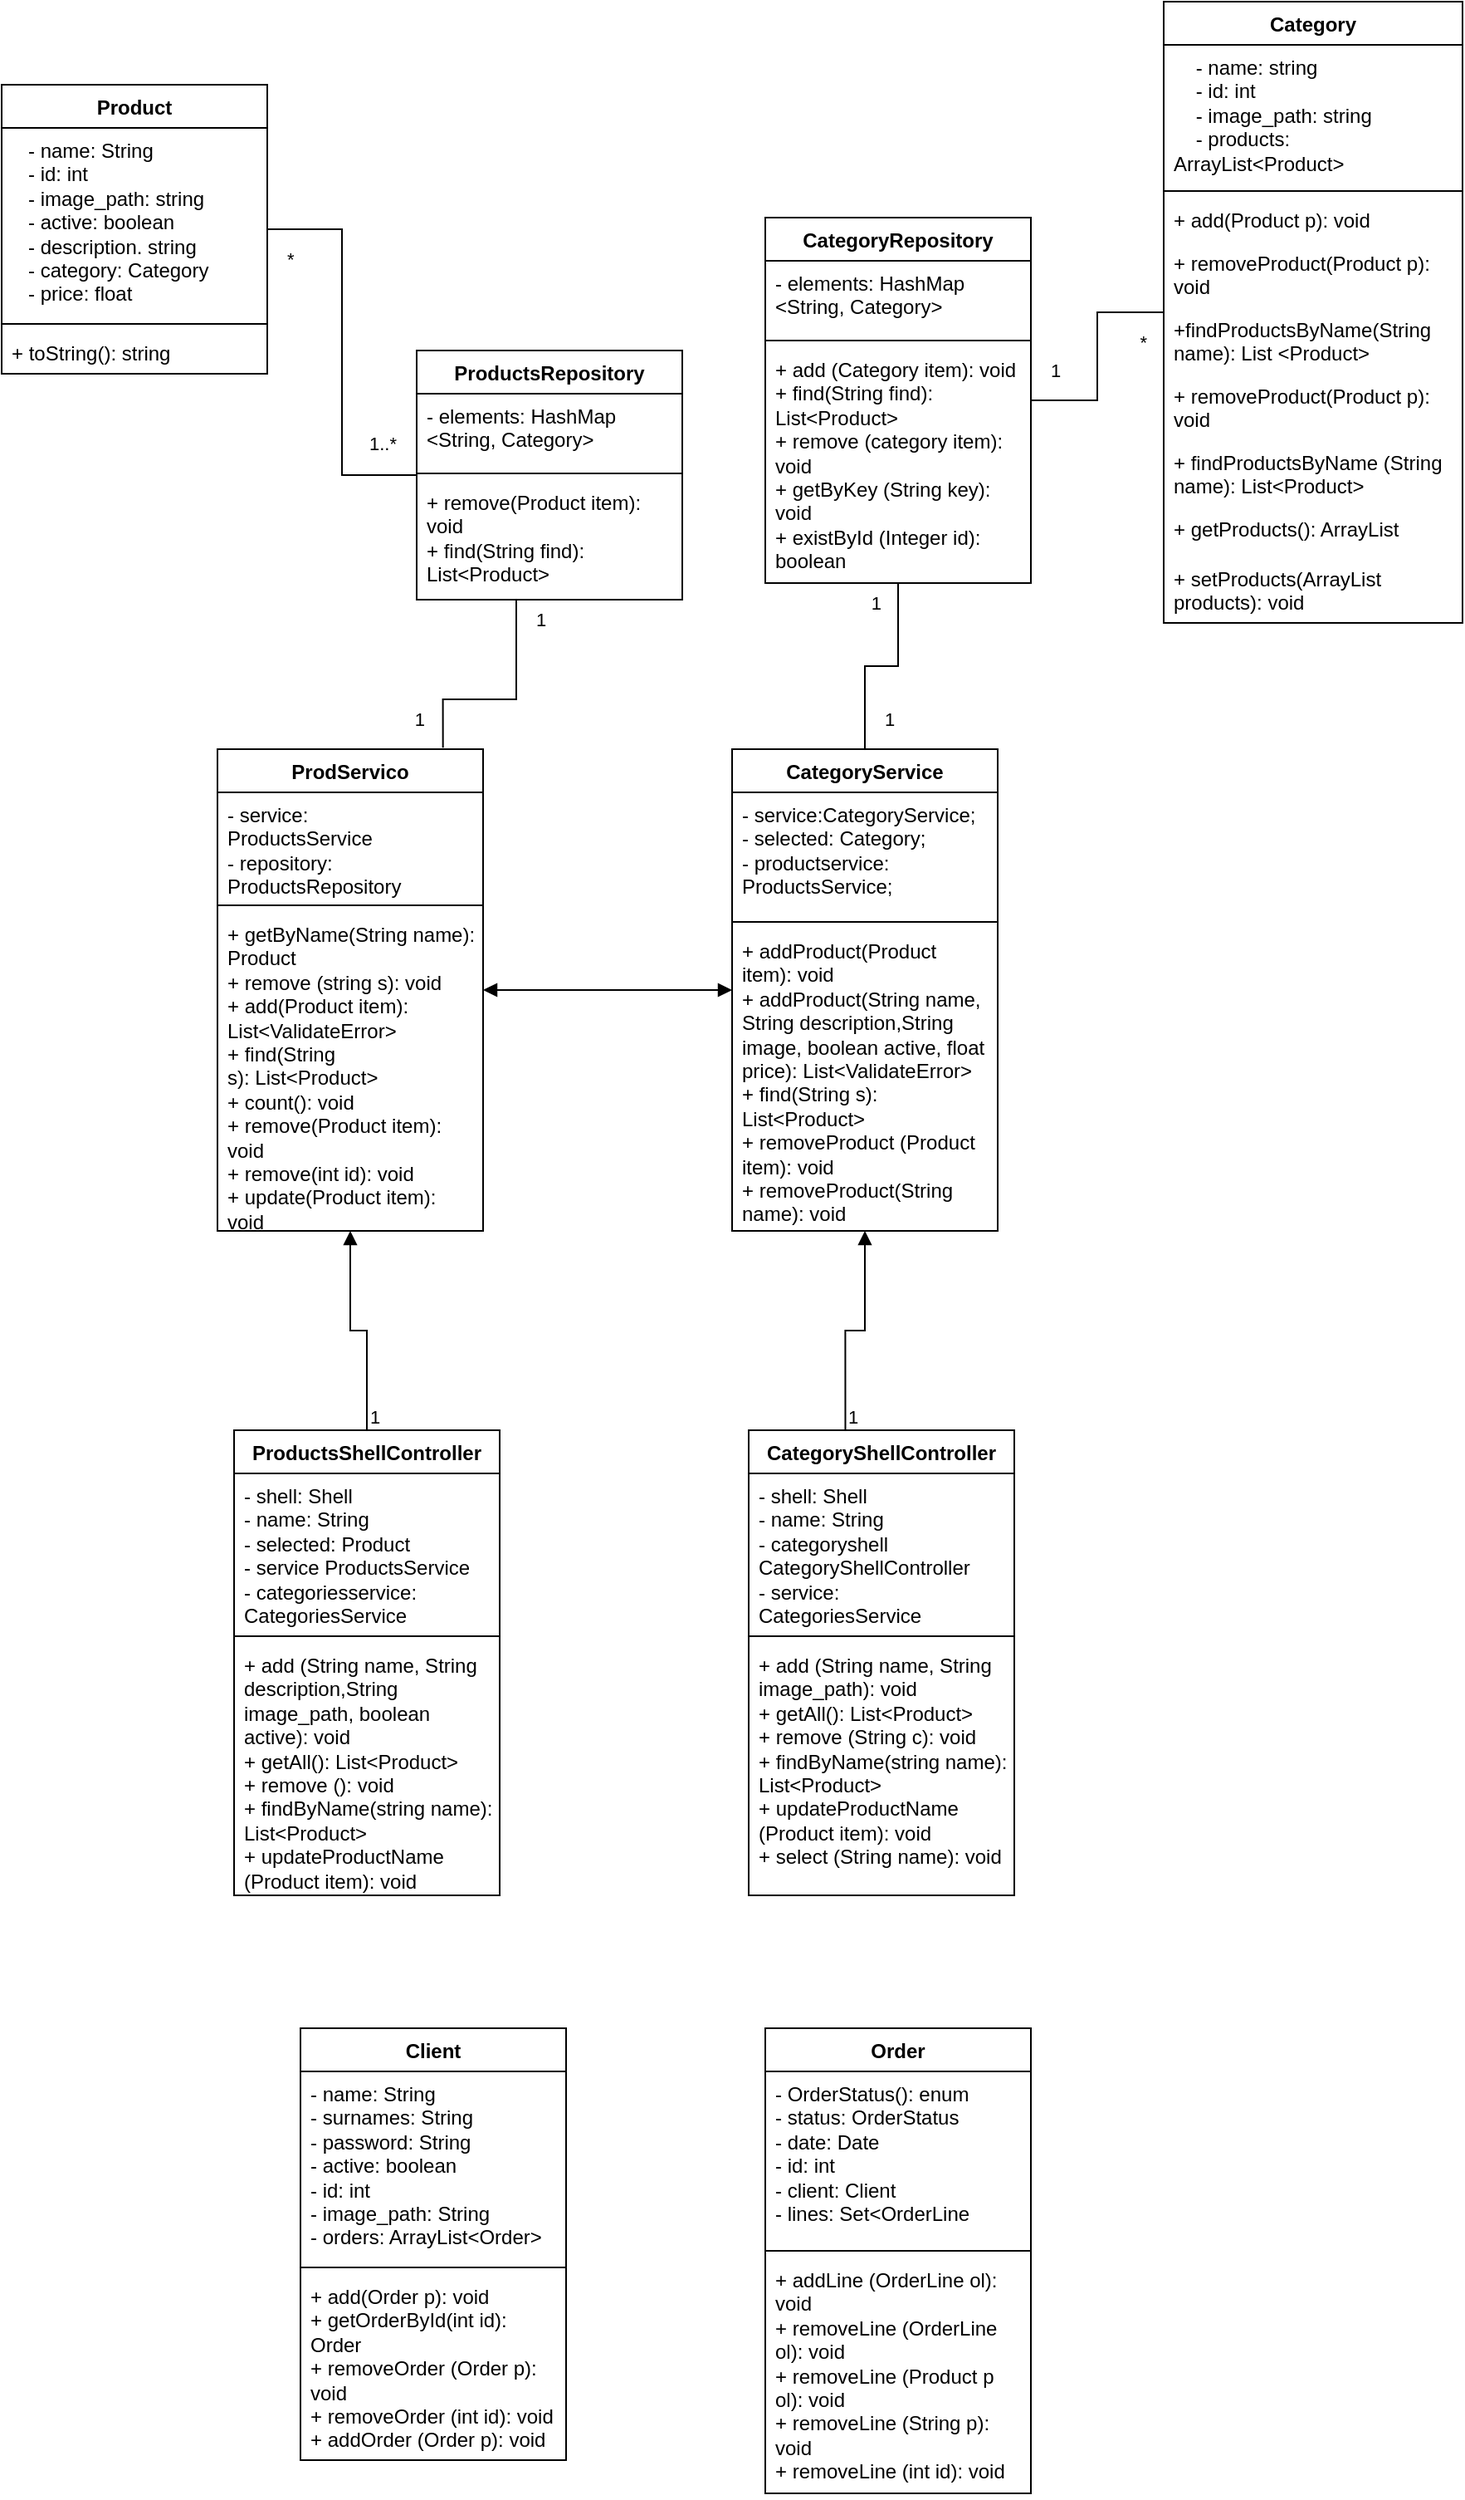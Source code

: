 <mxfile version="21.3.6" type="device">
  <diagram id="9FxBVaNSTdedIZLcY1Lx" name="Página-1">
    <mxGraphModel dx="3407" dy="2315" grid="1" gridSize="10" guides="1" tooltips="1" connect="1" arrows="1" fold="1" page="1" pageScale="1" pageWidth="827" pageHeight="1169" math="0" shadow="0">
      <root>
        <mxCell id="0" />
        <mxCell id="1" parent="0" />
        <mxCell id="GBz9j5gno75t9gg0X16z-1" value="Product" style="swimlane;fontStyle=1;align=center;verticalAlign=top;childLayout=stackLayout;horizontal=1;startSize=26;horizontalStack=0;resizeParent=1;resizeParentMax=0;resizeLast=0;collapsible=1;marginBottom=0;whiteSpace=wrap;html=1;" parent="1" vertex="1">
          <mxGeometry x="-30" y="-370" width="160" height="174" as="geometry" />
        </mxCell>
        <mxCell id="GBz9j5gno75t9gg0X16z-2" value="&lt;div&gt;&amp;nbsp; &amp;nbsp;- name: String&lt;/div&gt;&lt;div&gt;&amp;nbsp; &amp;nbsp;- id: int&lt;/div&gt;&lt;div&gt;&amp;nbsp; &amp;nbsp;- image_path: string&lt;/div&gt;&lt;div&gt;&amp;nbsp; &amp;nbsp;- active: boolean&lt;/div&gt;&lt;div&gt;&amp;nbsp; &amp;nbsp;- description. string&lt;/div&gt;&lt;div&gt;&amp;nbsp; &amp;nbsp;- category: Category&lt;/div&gt;&lt;div&gt;&amp;nbsp; &amp;nbsp;- price: float&lt;/div&gt;" style="text;strokeColor=none;fillColor=none;align=left;verticalAlign=top;spacingLeft=4;spacingRight=4;overflow=hidden;rotatable=0;points=[[0,0.5],[1,0.5]];portConstraint=eastwest;whiteSpace=wrap;html=1;" parent="GBz9j5gno75t9gg0X16z-1" vertex="1">
          <mxGeometry y="26" width="160" height="114" as="geometry" />
        </mxCell>
        <mxCell id="GBz9j5gno75t9gg0X16z-3" value="" style="line;strokeWidth=1;fillColor=none;align=left;verticalAlign=middle;spacingTop=-1;spacingLeft=3;spacingRight=3;rotatable=0;labelPosition=right;points=[];portConstraint=eastwest;strokeColor=inherit;" parent="GBz9j5gno75t9gg0X16z-1" vertex="1">
          <mxGeometry y="140" width="160" height="8" as="geometry" />
        </mxCell>
        <mxCell id="GBz9j5gno75t9gg0X16z-4" value="+ toString(): string" style="text;strokeColor=none;fillColor=none;align=left;verticalAlign=top;spacingLeft=4;spacingRight=4;overflow=hidden;rotatable=0;points=[[0,0.5],[1,0.5]];portConstraint=eastwest;whiteSpace=wrap;html=1;" parent="GBz9j5gno75t9gg0X16z-1" vertex="1">
          <mxGeometry y="148" width="160" height="26" as="geometry" />
        </mxCell>
        <mxCell id="GBz9j5gno75t9gg0X16z-5" value="Category" style="swimlane;fontStyle=1;align=center;verticalAlign=top;childLayout=stackLayout;horizontal=1;startSize=26;horizontalStack=0;resizeParent=1;resizeParentMax=0;resizeLast=0;collapsible=1;marginBottom=0;whiteSpace=wrap;html=1;" parent="1" vertex="1">
          <mxGeometry x="670" y="-420" width="180" height="374" as="geometry" />
        </mxCell>
        <mxCell id="GBz9j5gno75t9gg0X16z-6" value="&lt;div&gt;&amp;nbsp; &amp;nbsp; - name: string&lt;/div&gt;&lt;div&gt;&amp;nbsp; &amp;nbsp; - id: int&lt;/div&gt;&lt;div&gt;&amp;nbsp; &amp;nbsp; - image_path: string&lt;/div&gt;&lt;div&gt;&lt;span style=&quot;background-color: initial;&quot;&gt;&amp;nbsp; &amp;nbsp; - products:&amp;nbsp;&lt;/span&gt;&lt;br&gt;&lt;/div&gt;ArrayList&amp;lt;Product&amp;gt;" style="text;strokeColor=none;fillColor=none;align=left;verticalAlign=top;spacingLeft=4;spacingRight=4;overflow=hidden;rotatable=0;points=[[0,0.5],[1,0.5]];portConstraint=eastwest;whiteSpace=wrap;html=1;" parent="GBz9j5gno75t9gg0X16z-5" vertex="1">
          <mxGeometry y="26" width="180" height="84" as="geometry" />
        </mxCell>
        <mxCell id="GBz9j5gno75t9gg0X16z-7" value="" style="line;strokeWidth=1;fillColor=none;align=left;verticalAlign=middle;spacingTop=-1;spacingLeft=3;spacingRight=3;rotatable=0;labelPosition=right;points=[];portConstraint=eastwest;strokeColor=inherit;" parent="GBz9j5gno75t9gg0X16z-5" vertex="1">
          <mxGeometry y="110" width="180" height="8" as="geometry" />
        </mxCell>
        <mxCell id="GBz9j5gno75t9gg0X16z-8" value="+ add(Product p): void" style="text;strokeColor=none;fillColor=none;align=left;verticalAlign=top;spacingLeft=4;spacingRight=4;overflow=hidden;rotatable=0;points=[[0,0.5],[1,0.5]];portConstraint=eastwest;whiteSpace=wrap;html=1;" parent="GBz9j5gno75t9gg0X16z-5" vertex="1">
          <mxGeometry y="118" width="180" height="26" as="geometry" />
        </mxCell>
        <mxCell id="GBz9j5gno75t9gg0X16z-11" value="+ removeProduct(Product p): void&amp;nbsp;" style="text;strokeColor=none;fillColor=none;align=left;verticalAlign=top;spacingLeft=4;spacingRight=4;overflow=hidden;rotatable=0;points=[[0,0.5],[1,0.5]];portConstraint=eastwest;whiteSpace=wrap;html=1;" parent="GBz9j5gno75t9gg0X16z-5" vertex="1">
          <mxGeometry y="144" width="180" height="40" as="geometry" />
        </mxCell>
        <mxCell id="GBz9j5gno75t9gg0X16z-12" value="+findProductsByName(String name): List &amp;lt;Product&amp;gt;" style="text;strokeColor=none;fillColor=none;align=left;verticalAlign=top;spacingLeft=4;spacingRight=4;overflow=hidden;rotatable=0;points=[[0,0.5],[1,0.5]];portConstraint=eastwest;whiteSpace=wrap;html=1;" parent="GBz9j5gno75t9gg0X16z-5" vertex="1">
          <mxGeometry y="184" width="180" height="40" as="geometry" />
        </mxCell>
        <mxCell id="GBz9j5gno75t9gg0X16z-14" value="+ removeProduct(Product p): void" style="text;strokeColor=none;fillColor=none;align=left;verticalAlign=top;spacingLeft=4;spacingRight=4;overflow=hidden;rotatable=0;points=[[0,0.5],[1,0.5]];portConstraint=eastwest;whiteSpace=wrap;html=1;" parent="GBz9j5gno75t9gg0X16z-5" vertex="1">
          <mxGeometry y="224" width="180" height="40" as="geometry" />
        </mxCell>
        <mxCell id="GBz9j5gno75t9gg0X16z-15" value="&lt;div&gt;+ findProductsByName (String name): List&amp;lt;Product&amp;gt;&lt;br&gt;&lt;/div&gt;" style="text;strokeColor=none;fillColor=none;align=left;verticalAlign=top;spacingLeft=4;spacingRight=4;overflow=hidden;rotatable=0;points=[[0,0.5],[1,0.5]];portConstraint=eastwest;whiteSpace=wrap;html=1;" parent="GBz9j5gno75t9gg0X16z-5" vertex="1">
          <mxGeometry y="264" width="180" height="40" as="geometry" />
        </mxCell>
        <mxCell id="GBz9j5gno75t9gg0X16z-17" value="+ getProducts(): ArrayList" style="text;strokeColor=none;fillColor=none;align=left;verticalAlign=top;spacingLeft=4;spacingRight=4;overflow=hidden;rotatable=0;points=[[0,0.5],[1,0.5]];portConstraint=eastwest;whiteSpace=wrap;html=1;" parent="GBz9j5gno75t9gg0X16z-5" vertex="1">
          <mxGeometry y="304" width="180" height="30" as="geometry" />
        </mxCell>
        <mxCell id="GBz9j5gno75t9gg0X16z-18" value="+ setProducts(ArrayList products): void" style="text;strokeColor=none;fillColor=none;align=left;verticalAlign=top;spacingLeft=4;spacingRight=4;overflow=hidden;rotatable=0;points=[[0,0.5],[1,0.5]];portConstraint=eastwest;whiteSpace=wrap;html=1;" parent="GBz9j5gno75t9gg0X16z-5" vertex="1">
          <mxGeometry y="334" width="180" height="40" as="geometry" />
        </mxCell>
        <mxCell id="GBz9j5gno75t9gg0X16z-19" value="ProdServico" style="swimlane;fontStyle=1;align=center;verticalAlign=top;childLayout=stackLayout;horizontal=1;startSize=26;horizontalStack=0;resizeParent=1;resizeParentMax=0;resizeLast=0;collapsible=1;marginBottom=0;whiteSpace=wrap;html=1;" parent="1" vertex="1">
          <mxGeometry x="100" y="30" width="160" height="290" as="geometry" />
        </mxCell>
        <mxCell id="GBz9j5gno75t9gg0X16z-20" value="&lt;div&gt;- service:&lt;/div&gt;ProductsService&amp;nbsp;&lt;div&gt;-&lt;span style=&quot;background-color: initial;&quot;&gt;&amp;nbsp;repository:&amp;nbsp;&lt;/span&gt;&lt;/div&gt;ProductsRepository" style="text;strokeColor=none;fillColor=none;align=left;verticalAlign=top;spacingLeft=4;spacingRight=4;overflow=hidden;rotatable=0;points=[[0,0.5],[1,0.5]];portConstraint=eastwest;whiteSpace=wrap;html=1;" parent="GBz9j5gno75t9gg0X16z-19" vertex="1">
          <mxGeometry y="26" width="160" height="64" as="geometry" />
        </mxCell>
        <mxCell id="GBz9j5gno75t9gg0X16z-21" value="" style="line;strokeWidth=1;fillColor=none;align=left;verticalAlign=middle;spacingTop=-1;spacingLeft=3;spacingRight=3;rotatable=0;labelPosition=right;points=[];portConstraint=eastwest;strokeColor=inherit;" parent="GBz9j5gno75t9gg0X16z-19" vertex="1">
          <mxGeometry y="90" width="160" height="8" as="geometry" />
        </mxCell>
        <mxCell id="GBz9j5gno75t9gg0X16z-22" value="+ getByName(String name): Product&lt;br&gt;+ remove (string s): void&lt;br&gt;+ add(Product item): List&amp;lt;ValidateError&amp;gt;&lt;br&gt;+ find(String s):&amp;nbsp;List&amp;lt;Product&amp;gt;&amp;nbsp;&lt;br&gt;+ count(): void&lt;br&gt;+&amp;nbsp;remove(Product item): void&lt;br&gt;+&amp;nbsp;remove(int id): void&lt;br&gt;+&amp;nbsp;update(Product item): void&lt;br&gt;&lt;br&gt;" style="text;strokeColor=none;fillColor=none;align=left;verticalAlign=top;spacingLeft=4;spacingRight=4;overflow=hidden;rotatable=0;points=[[0,0.5],[1,0.5]];portConstraint=eastwest;whiteSpace=wrap;html=1;" parent="GBz9j5gno75t9gg0X16z-19" vertex="1">
          <mxGeometry y="98" width="160" height="192" as="geometry" />
        </mxCell>
        <mxCell id="qbdBDu4365z51WwaRiKf-1" value="CategoryService" style="swimlane;fontStyle=1;align=center;verticalAlign=top;childLayout=stackLayout;horizontal=1;startSize=26;horizontalStack=0;resizeParent=1;resizeParentMax=0;resizeLast=0;collapsible=1;marginBottom=0;whiteSpace=wrap;html=1;" parent="1" vertex="1">
          <mxGeometry x="410" y="30" width="160" height="290" as="geometry" />
        </mxCell>
        <mxCell id="qbdBDu4365z51WwaRiKf-2" value="- service:CategoryService;&lt;br&gt;- selected: Category;&lt;br&gt;- productservice: ProductsService;" style="text;strokeColor=none;fillColor=none;align=left;verticalAlign=top;spacingLeft=4;spacingRight=4;overflow=hidden;rotatable=0;points=[[0,0.5],[1,0.5]];portConstraint=eastwest;whiteSpace=wrap;html=1;" parent="qbdBDu4365z51WwaRiKf-1" vertex="1">
          <mxGeometry y="26" width="160" height="74" as="geometry" />
        </mxCell>
        <mxCell id="qbdBDu4365z51WwaRiKf-3" value="" style="line;strokeWidth=1;fillColor=none;align=left;verticalAlign=middle;spacingTop=-1;spacingLeft=3;spacingRight=3;rotatable=0;labelPosition=right;points=[];portConstraint=eastwest;strokeColor=inherit;" parent="qbdBDu4365z51WwaRiKf-1" vertex="1">
          <mxGeometry y="100" width="160" height="8" as="geometry" />
        </mxCell>
        <mxCell id="qbdBDu4365z51WwaRiKf-4" value="+ addProduct(Product item): void&lt;br&gt;+ addProduct(String name, String description,String image, boolean active, float price): List&amp;lt;ValidateError&amp;gt;&lt;br&gt;+ find(String s): List&amp;lt;Product&amp;gt;&lt;br&gt;+ removeProduct (Product item): void&lt;br&gt;+ removeProduct(String name): void&lt;br&gt;" style="text;strokeColor=none;fillColor=none;align=left;verticalAlign=top;spacingLeft=4;spacingRight=4;overflow=hidden;rotatable=0;points=[[0,0.5],[1,0.5]];portConstraint=eastwest;whiteSpace=wrap;html=1;" parent="qbdBDu4365z51WwaRiKf-1" vertex="1">
          <mxGeometry y="108" width="160" height="182" as="geometry" />
        </mxCell>
        <mxCell id="qbdBDu4365z51WwaRiKf-5" value="" style="endArrow=block;startArrow=block;endFill=1;startFill=1;html=1;rounded=0;" parent="1" source="GBz9j5gno75t9gg0X16z-19" target="qbdBDu4365z51WwaRiKf-1" edge="1">
          <mxGeometry width="160" relative="1" as="geometry">
            <mxPoint x="610" y="100" as="sourcePoint" />
            <mxPoint x="770" y="100" as="targetPoint" />
          </mxGeometry>
        </mxCell>
        <mxCell id="qbdBDu4365z51WwaRiKf-6" value="ProductsRepository" style="swimlane;fontStyle=1;align=center;verticalAlign=top;childLayout=stackLayout;horizontal=1;startSize=26;horizontalStack=0;resizeParent=1;resizeParentMax=0;resizeLast=0;collapsible=1;marginBottom=0;whiteSpace=wrap;html=1;" parent="1" vertex="1">
          <mxGeometry x="220" y="-210" width="160" height="150" as="geometry" />
        </mxCell>
        <mxCell id="qbdBDu4365z51WwaRiKf-7" value="- elements: HashMap &amp;lt;String, Category&amp;gt;" style="text;strokeColor=none;fillColor=none;align=left;verticalAlign=top;spacingLeft=4;spacingRight=4;overflow=hidden;rotatable=0;points=[[0,0.5],[1,0.5]];portConstraint=eastwest;whiteSpace=wrap;html=1;" parent="qbdBDu4365z51WwaRiKf-6" vertex="1">
          <mxGeometry y="26" width="160" height="44" as="geometry" />
        </mxCell>
        <mxCell id="qbdBDu4365z51WwaRiKf-8" value="" style="line;strokeWidth=1;fillColor=none;align=left;verticalAlign=middle;spacingTop=-1;spacingLeft=3;spacingRight=3;rotatable=0;labelPosition=right;points=[];portConstraint=eastwest;strokeColor=inherit;" parent="qbdBDu4365z51WwaRiKf-6" vertex="1">
          <mxGeometry y="70" width="160" height="8" as="geometry" />
        </mxCell>
        <mxCell id="qbdBDu4365z51WwaRiKf-9" value="+ remove(Product item): void&lt;br&gt;+ find(String find): List&amp;lt;Product&amp;gt;&amp;nbsp;" style="text;strokeColor=none;fillColor=none;align=left;verticalAlign=top;spacingLeft=4;spacingRight=4;overflow=hidden;rotatable=0;points=[[0,0.5],[1,0.5]];portConstraint=eastwest;whiteSpace=wrap;html=1;" parent="qbdBDu4365z51WwaRiKf-6" vertex="1">
          <mxGeometry y="78" width="160" height="72" as="geometry" />
        </mxCell>
        <mxCell id="qbdBDu4365z51WwaRiKf-10" value="" style="endArrow=none;html=1;edgeStyle=orthogonalEdgeStyle;rounded=0;" parent="1" source="GBz9j5gno75t9gg0X16z-1" target="qbdBDu4365z51WwaRiKf-6" edge="1">
          <mxGeometry relative="1" as="geometry">
            <mxPoint x="130" y="290" as="sourcePoint" />
            <mxPoint x="290" y="290" as="targetPoint" />
          </mxGeometry>
        </mxCell>
        <mxCell id="qbdBDu4365z51WwaRiKf-11" value="*" style="edgeLabel;resizable=0;html=1;align=left;verticalAlign=bottom;" parent="qbdBDu4365z51WwaRiKf-10" connectable="0" vertex="1">
          <mxGeometry x="-1" relative="1" as="geometry">
            <mxPoint x="10" y="26" as="offset" />
          </mxGeometry>
        </mxCell>
        <mxCell id="qbdBDu4365z51WwaRiKf-12" value="1..*" style="edgeLabel;resizable=0;html=1;align=right;verticalAlign=bottom;" parent="qbdBDu4365z51WwaRiKf-10" connectable="0" vertex="1">
          <mxGeometry x="1" relative="1" as="geometry">
            <mxPoint x="-12" y="-11" as="offset" />
          </mxGeometry>
        </mxCell>
        <mxCell id="qbdBDu4365z51WwaRiKf-13" value="" style="endArrow=none;html=1;edgeStyle=orthogonalEdgeStyle;rounded=0;entryX=0.849;entryY=-0.003;entryDx=0;entryDy=0;entryPerimeter=0;" parent="1" source="qbdBDu4365z51WwaRiKf-6" target="GBz9j5gno75t9gg0X16z-19" edge="1">
          <mxGeometry relative="1" as="geometry">
            <mxPoint x="130" y="290" as="sourcePoint" />
            <mxPoint x="290" y="290" as="targetPoint" />
            <Array as="points">
              <mxPoint x="280" />
              <mxPoint x="236" />
            </Array>
          </mxGeometry>
        </mxCell>
        <mxCell id="qbdBDu4365z51WwaRiKf-14" value="1" style="edgeLabel;resizable=0;html=1;align=left;verticalAlign=bottom;" parent="qbdBDu4365z51WwaRiKf-13" connectable="0" vertex="1">
          <mxGeometry x="-1" relative="1" as="geometry">
            <mxPoint x="10" y="20" as="offset" />
          </mxGeometry>
        </mxCell>
        <mxCell id="qbdBDu4365z51WwaRiKf-15" value="1" style="edgeLabel;resizable=0;html=1;align=right;verticalAlign=bottom;" parent="qbdBDu4365z51WwaRiKf-13" connectable="0" vertex="1">
          <mxGeometry x="1" relative="1" as="geometry">
            <mxPoint x="-10" y="-9" as="offset" />
          </mxGeometry>
        </mxCell>
        <mxCell id="bNlra4Kn1PqLZ_0VQklo-1" value="ProductsShellController" style="swimlane;fontStyle=1;align=center;verticalAlign=top;childLayout=stackLayout;horizontal=1;startSize=26;horizontalStack=0;resizeParent=1;resizeParentMax=0;resizeLast=0;collapsible=1;marginBottom=0;whiteSpace=wrap;html=1;" vertex="1" parent="1">
          <mxGeometry x="110" y="440" width="160" height="280" as="geometry" />
        </mxCell>
        <mxCell id="bNlra4Kn1PqLZ_0VQklo-2" value="- shell: Shell&lt;br&gt;- name: String&lt;br&gt;- selected: Product&lt;br&gt;- service ProductsService&lt;br&gt;- categoriesservice: CategoriesService" style="text;strokeColor=none;fillColor=none;align=left;verticalAlign=top;spacingLeft=4;spacingRight=4;overflow=hidden;rotatable=0;points=[[0,0.5],[1,0.5]];portConstraint=eastwest;whiteSpace=wrap;html=1;" vertex="1" parent="bNlra4Kn1PqLZ_0VQklo-1">
          <mxGeometry y="26" width="160" height="94" as="geometry" />
        </mxCell>
        <mxCell id="bNlra4Kn1PqLZ_0VQklo-3" value="" style="line;strokeWidth=1;fillColor=none;align=left;verticalAlign=middle;spacingTop=-1;spacingLeft=3;spacingRight=3;rotatable=0;labelPosition=right;points=[];portConstraint=eastwest;strokeColor=inherit;" vertex="1" parent="bNlra4Kn1PqLZ_0VQklo-1">
          <mxGeometry y="120" width="160" height="8" as="geometry" />
        </mxCell>
        <mxCell id="bNlra4Kn1PqLZ_0VQklo-4" value="+ add (String name, String description,String image_path, boolean active): void&lt;br style=&quot;border-color: var(--border-color);&quot;&gt;+ getAll(): List&amp;lt;Product&amp;gt;&lt;br style=&quot;border-color: var(--border-color);&quot;&gt;+ remove (): void&lt;br style=&quot;border-color: var(--border-color);&quot;&gt;+ findByName(string name): List&amp;lt;Product&amp;gt;&lt;br&gt;+ updateProductName (Product item): void" style="text;strokeColor=none;fillColor=none;align=left;verticalAlign=top;spacingLeft=4;spacingRight=4;overflow=hidden;rotatable=0;points=[[0,0.5],[1,0.5]];portConstraint=eastwest;whiteSpace=wrap;html=1;" vertex="1" parent="bNlra4Kn1PqLZ_0VQklo-1">
          <mxGeometry y="128" width="160" height="152" as="geometry" />
        </mxCell>
        <mxCell id="bNlra4Kn1PqLZ_0VQklo-6" value="" style="endArrow=block;endFill=1;html=1;edgeStyle=orthogonalEdgeStyle;align=left;verticalAlign=top;rounded=0;" edge="1" parent="1" source="bNlra4Kn1PqLZ_0VQklo-1" target="GBz9j5gno75t9gg0X16z-19">
          <mxGeometry x="-0.367" y="-30" relative="1" as="geometry">
            <mxPoint x="290" y="470" as="sourcePoint" />
            <mxPoint x="450" y="470" as="targetPoint" />
            <Array as="points">
              <mxPoint x="190" y="380" />
              <mxPoint x="180" y="380" />
            </Array>
            <mxPoint as="offset" />
          </mxGeometry>
        </mxCell>
        <mxCell id="bNlra4Kn1PqLZ_0VQklo-7" value="1" style="edgeLabel;resizable=0;html=1;align=left;verticalAlign=bottom;" connectable="0" vertex="1" parent="bNlra4Kn1PqLZ_0VQklo-6">
          <mxGeometry x="-1" relative="1" as="geometry" />
        </mxCell>
        <mxCell id="bNlra4Kn1PqLZ_0VQklo-12" value="CategoryRepository" style="swimlane;fontStyle=1;align=center;verticalAlign=top;childLayout=stackLayout;horizontal=1;startSize=26;horizontalStack=0;resizeParent=1;resizeParentMax=0;resizeLast=0;collapsible=1;marginBottom=0;whiteSpace=wrap;html=1;" vertex="1" parent="1">
          <mxGeometry x="430" y="-290" width="160" height="220" as="geometry" />
        </mxCell>
        <mxCell id="bNlra4Kn1PqLZ_0VQklo-13" value="- elements: HashMap &amp;lt;String, Category&amp;gt;" style="text;strokeColor=none;fillColor=none;align=left;verticalAlign=top;spacingLeft=4;spacingRight=4;overflow=hidden;rotatable=0;points=[[0,0.5],[1,0.5]];portConstraint=eastwest;whiteSpace=wrap;html=1;" vertex="1" parent="bNlra4Kn1PqLZ_0VQklo-12">
          <mxGeometry y="26" width="160" height="44" as="geometry" />
        </mxCell>
        <mxCell id="bNlra4Kn1PqLZ_0VQklo-14" value="" style="line;strokeWidth=1;fillColor=none;align=left;verticalAlign=middle;spacingTop=-1;spacingLeft=3;spacingRight=3;rotatable=0;labelPosition=right;points=[];portConstraint=eastwest;strokeColor=inherit;" vertex="1" parent="bNlra4Kn1PqLZ_0VQklo-12">
          <mxGeometry y="70" width="160" height="8" as="geometry" />
        </mxCell>
        <mxCell id="bNlra4Kn1PqLZ_0VQklo-15" value="+ add (Category item): void&lt;br&gt;+ find(String find): List&amp;lt;Product&amp;gt;&amp;nbsp;&lt;br&gt;+ remove (category item): void&lt;br&gt;+ getByKey (String key): void&lt;br&gt;+ existById (Integer id): boolean" style="text;strokeColor=none;fillColor=none;align=left;verticalAlign=top;spacingLeft=4;spacingRight=4;overflow=hidden;rotatable=0;points=[[0,0.5],[1,0.5]];portConstraint=eastwest;whiteSpace=wrap;html=1;" vertex="1" parent="bNlra4Kn1PqLZ_0VQklo-12">
          <mxGeometry y="78" width="160" height="142" as="geometry" />
        </mxCell>
        <mxCell id="bNlra4Kn1PqLZ_0VQklo-16" value="" style="endArrow=none;html=1;edgeStyle=orthogonalEdgeStyle;rounded=0;" edge="1" parent="1" source="bNlra4Kn1PqLZ_0VQklo-12" target="GBz9j5gno75t9gg0X16z-5">
          <mxGeometry relative="1" as="geometry">
            <mxPoint x="710" y="470" as="sourcePoint" />
            <mxPoint x="870" y="470" as="targetPoint" />
          </mxGeometry>
        </mxCell>
        <mxCell id="bNlra4Kn1PqLZ_0VQklo-17" value="1" style="edgeLabel;resizable=0;html=1;align=left;verticalAlign=bottom;" connectable="0" vertex="1" parent="bNlra4Kn1PqLZ_0VQklo-16">
          <mxGeometry x="-1" relative="1" as="geometry">
            <mxPoint x="10" y="-10" as="offset" />
          </mxGeometry>
        </mxCell>
        <mxCell id="bNlra4Kn1PqLZ_0VQklo-18" value="*" style="edgeLabel;resizable=0;html=1;align=right;verticalAlign=bottom;" connectable="0" vertex="1" parent="bNlra4Kn1PqLZ_0VQklo-16">
          <mxGeometry x="1" relative="1" as="geometry">
            <mxPoint x="-10" y="26" as="offset" />
          </mxGeometry>
        </mxCell>
        <mxCell id="bNlra4Kn1PqLZ_0VQklo-19" value="CategoryShellController" style="swimlane;fontStyle=1;align=center;verticalAlign=top;childLayout=stackLayout;horizontal=1;startSize=26;horizontalStack=0;resizeParent=1;resizeParentMax=0;resizeLast=0;collapsible=1;marginBottom=0;whiteSpace=wrap;html=1;" vertex="1" parent="1">
          <mxGeometry x="420" y="440" width="160" height="280" as="geometry" />
        </mxCell>
        <mxCell id="bNlra4Kn1PqLZ_0VQklo-20" value="- shell: Shell&lt;br&gt;- name: String&lt;br&gt;- categoryshell CategoryShellController&lt;br&gt;- service: CategoriesService" style="text;strokeColor=none;fillColor=none;align=left;verticalAlign=top;spacingLeft=4;spacingRight=4;overflow=hidden;rotatable=0;points=[[0,0.5],[1,0.5]];portConstraint=eastwest;whiteSpace=wrap;html=1;" vertex="1" parent="bNlra4Kn1PqLZ_0VQklo-19">
          <mxGeometry y="26" width="160" height="94" as="geometry" />
        </mxCell>
        <mxCell id="bNlra4Kn1PqLZ_0VQklo-21" value="" style="line;strokeWidth=1;fillColor=none;align=left;verticalAlign=middle;spacingTop=-1;spacingLeft=3;spacingRight=3;rotatable=0;labelPosition=right;points=[];portConstraint=eastwest;strokeColor=inherit;" vertex="1" parent="bNlra4Kn1PqLZ_0VQklo-19">
          <mxGeometry y="120" width="160" height="8" as="geometry" />
        </mxCell>
        <mxCell id="bNlra4Kn1PqLZ_0VQklo-22" value="+ add (String name, String image_path): void&lt;br style=&quot;border-color: var(--border-color);&quot;&gt;+ getAll(): List&amp;lt;Product&amp;gt;&lt;br style=&quot;border-color: var(--border-color);&quot;&gt;+ remove (String c): void&lt;br style=&quot;border-color: var(--border-color);&quot;&gt;+ findByName(string name): List&amp;lt;Product&amp;gt;&lt;br&gt;+ updateProductName (Product item): void&lt;br&gt;+ select (String name): void" style="text;strokeColor=none;fillColor=none;align=left;verticalAlign=top;spacingLeft=4;spacingRight=4;overflow=hidden;rotatable=0;points=[[0,0.5],[1,0.5]];portConstraint=eastwest;whiteSpace=wrap;html=1;" vertex="1" parent="bNlra4Kn1PqLZ_0VQklo-19">
          <mxGeometry y="128" width="160" height="152" as="geometry" />
        </mxCell>
        <mxCell id="bNlra4Kn1PqLZ_0VQklo-23" value="" style="endArrow=block;endFill=1;html=1;edgeStyle=orthogonalEdgeStyle;align=left;verticalAlign=top;rounded=0;exitX=0.364;exitY=0.001;exitDx=0;exitDy=0;exitPerimeter=0;" edge="1" parent="1" source="bNlra4Kn1PqLZ_0VQklo-19" target="qbdBDu4365z51WwaRiKf-1">
          <mxGeometry x="-1" relative="1" as="geometry">
            <mxPoint x="220" y="490" as="sourcePoint" />
            <mxPoint x="380" y="490" as="targetPoint" />
          </mxGeometry>
        </mxCell>
        <mxCell id="bNlra4Kn1PqLZ_0VQklo-24" value="1" style="edgeLabel;resizable=0;html=1;align=left;verticalAlign=bottom;" connectable="0" vertex="1" parent="bNlra4Kn1PqLZ_0VQklo-23">
          <mxGeometry x="-1" relative="1" as="geometry" />
        </mxCell>
        <mxCell id="bNlra4Kn1PqLZ_0VQklo-25" value="" style="endArrow=none;html=1;edgeStyle=orthogonalEdgeStyle;rounded=0;" edge="1" parent="1" source="qbdBDu4365z51WwaRiKf-1" target="bNlra4Kn1PqLZ_0VQklo-12">
          <mxGeometry relative="1" as="geometry">
            <mxPoint x="550" y="100" as="sourcePoint" />
            <mxPoint x="710" y="100" as="targetPoint" />
          </mxGeometry>
        </mxCell>
        <mxCell id="bNlra4Kn1PqLZ_0VQklo-26" value="1" style="edgeLabel;resizable=0;html=1;align=left;verticalAlign=bottom;" connectable="0" vertex="1" parent="bNlra4Kn1PqLZ_0VQklo-25">
          <mxGeometry x="-1" relative="1" as="geometry">
            <mxPoint x="10" y="-10" as="offset" />
          </mxGeometry>
        </mxCell>
        <mxCell id="bNlra4Kn1PqLZ_0VQklo-27" value="1" style="edgeLabel;resizable=0;html=1;align=right;verticalAlign=bottom;" connectable="0" vertex="1" parent="bNlra4Kn1PqLZ_0VQklo-25">
          <mxGeometry x="1" relative="1" as="geometry">
            <mxPoint x="-10" y="20" as="offset" />
          </mxGeometry>
        </mxCell>
        <mxCell id="bNlra4Kn1PqLZ_0VQklo-28" value="Order" style="swimlane;fontStyle=1;align=center;verticalAlign=top;childLayout=stackLayout;horizontal=1;startSize=26;horizontalStack=0;resizeParent=1;resizeParentMax=0;resizeLast=0;collapsible=1;marginBottom=0;whiteSpace=wrap;html=1;" vertex="1" parent="1">
          <mxGeometry x="430" y="800" width="160" height="280" as="geometry" />
        </mxCell>
        <mxCell id="bNlra4Kn1PqLZ_0VQklo-29" value="- OrderStatus(): enum&lt;br&gt;- status: OrderStatus&lt;br&gt;- date: Date&lt;br&gt;- id: int&lt;br&gt;- client: Client&lt;br&gt;- lines: Set&amp;lt;OrderLine" style="text;strokeColor=none;fillColor=none;align=left;verticalAlign=top;spacingLeft=4;spacingRight=4;overflow=hidden;rotatable=0;points=[[0,0.5],[1,0.5]];portConstraint=eastwest;whiteSpace=wrap;html=1;" vertex="1" parent="bNlra4Kn1PqLZ_0VQklo-28">
          <mxGeometry y="26" width="160" height="104" as="geometry" />
        </mxCell>
        <mxCell id="bNlra4Kn1PqLZ_0VQklo-30" value="" style="line;strokeWidth=1;fillColor=none;align=left;verticalAlign=middle;spacingTop=-1;spacingLeft=3;spacingRight=3;rotatable=0;labelPosition=right;points=[];portConstraint=eastwest;strokeColor=inherit;" vertex="1" parent="bNlra4Kn1PqLZ_0VQklo-28">
          <mxGeometry y="130" width="160" height="8" as="geometry" />
        </mxCell>
        <mxCell id="bNlra4Kn1PqLZ_0VQklo-31" value="+ addLine (OrderLine ol): void&lt;br&gt;+ removeLine (OrderLine ol): void&lt;br&gt;+ removeLine (Product p ol): void&lt;br&gt;+ removeLine (String p): void&lt;br&gt;+ removeLine (int id): void" style="text;strokeColor=none;fillColor=none;align=left;verticalAlign=top;spacingLeft=4;spacingRight=4;overflow=hidden;rotatable=0;points=[[0,0.5],[1,0.5]];portConstraint=eastwest;whiteSpace=wrap;html=1;" vertex="1" parent="bNlra4Kn1PqLZ_0VQklo-28">
          <mxGeometry y="138" width="160" height="142" as="geometry" />
        </mxCell>
        <mxCell id="bNlra4Kn1PqLZ_0VQklo-32" value="Client" style="swimlane;fontStyle=1;align=center;verticalAlign=top;childLayout=stackLayout;horizontal=1;startSize=26;horizontalStack=0;resizeParent=1;resizeParentMax=0;resizeLast=0;collapsible=1;marginBottom=0;whiteSpace=wrap;html=1;" vertex="1" parent="1">
          <mxGeometry x="150" y="800" width="160" height="260" as="geometry" />
        </mxCell>
        <mxCell id="bNlra4Kn1PqLZ_0VQklo-33" value="- name: String&lt;br&gt;- surnames: String&lt;br&gt;- password: String&lt;br&gt;- active: boolean&lt;br&gt;- id: int&lt;br&gt;- image_path: String&lt;br&gt;- orders: ArrayList&amp;lt;Order&amp;gt;" style="text;strokeColor=none;fillColor=none;align=left;verticalAlign=top;spacingLeft=4;spacingRight=4;overflow=hidden;rotatable=0;points=[[0,0.5],[1,0.5]];portConstraint=eastwest;whiteSpace=wrap;html=1;" vertex="1" parent="bNlra4Kn1PqLZ_0VQklo-32">
          <mxGeometry y="26" width="160" height="114" as="geometry" />
        </mxCell>
        <mxCell id="bNlra4Kn1PqLZ_0VQklo-34" value="" style="line;strokeWidth=1;fillColor=none;align=left;verticalAlign=middle;spacingTop=-1;spacingLeft=3;spacingRight=3;rotatable=0;labelPosition=right;points=[];portConstraint=eastwest;strokeColor=inherit;" vertex="1" parent="bNlra4Kn1PqLZ_0VQklo-32">
          <mxGeometry y="140" width="160" height="8" as="geometry" />
        </mxCell>
        <mxCell id="bNlra4Kn1PqLZ_0VQklo-35" value="+ add(Order p): void&lt;br&gt;+ getOrderById(int id): Order&lt;br&gt;+ removeOrder (Order p): void&lt;br&gt;+ removeOrder (int id): void&lt;br&gt;+ addOrder (Order p): void" style="text;strokeColor=none;fillColor=none;align=left;verticalAlign=top;spacingLeft=4;spacingRight=4;overflow=hidden;rotatable=0;points=[[0,0.5],[1,0.5]];portConstraint=eastwest;whiteSpace=wrap;html=1;" vertex="1" parent="bNlra4Kn1PqLZ_0VQklo-32">
          <mxGeometry y="148" width="160" height="112" as="geometry" />
        </mxCell>
      </root>
    </mxGraphModel>
  </diagram>
</mxfile>
